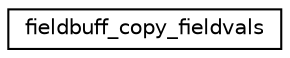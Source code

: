 digraph "Graphical Class Hierarchy"
{
 // INTERACTIVE_SVG=YES
 // LATEX_PDF_SIZE
  edge [fontname="Helvetica",fontsize="10",labelfontname="Helvetica",labelfontsize="10"];
  node [fontname="Helvetica",fontsize="10",shape=record];
  rankdir="LR";
  Node0 [label="fieldbuff_copy_fieldvals",height=0.2,width=0.4,color="black", fillcolor="white", style="filled",URL="$group__fms__diag__fieldbuff__update__mod.html#interfacefms__diag__fieldbuff__update__mod_1_1fieldbuff__copy__fieldvals",tooltip="Interface fieldbuff_copy_fieldvals updates elements of the field output buffer with copies of corresp..."];
}
